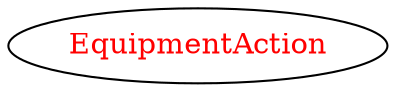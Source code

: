 digraph dependencyGraph {
 concentrate=true;
 ranksep="2.0";
 rankdir="LR"; 
 splines="ortho";
"EquipmentAction" [fontcolor="red"];
}